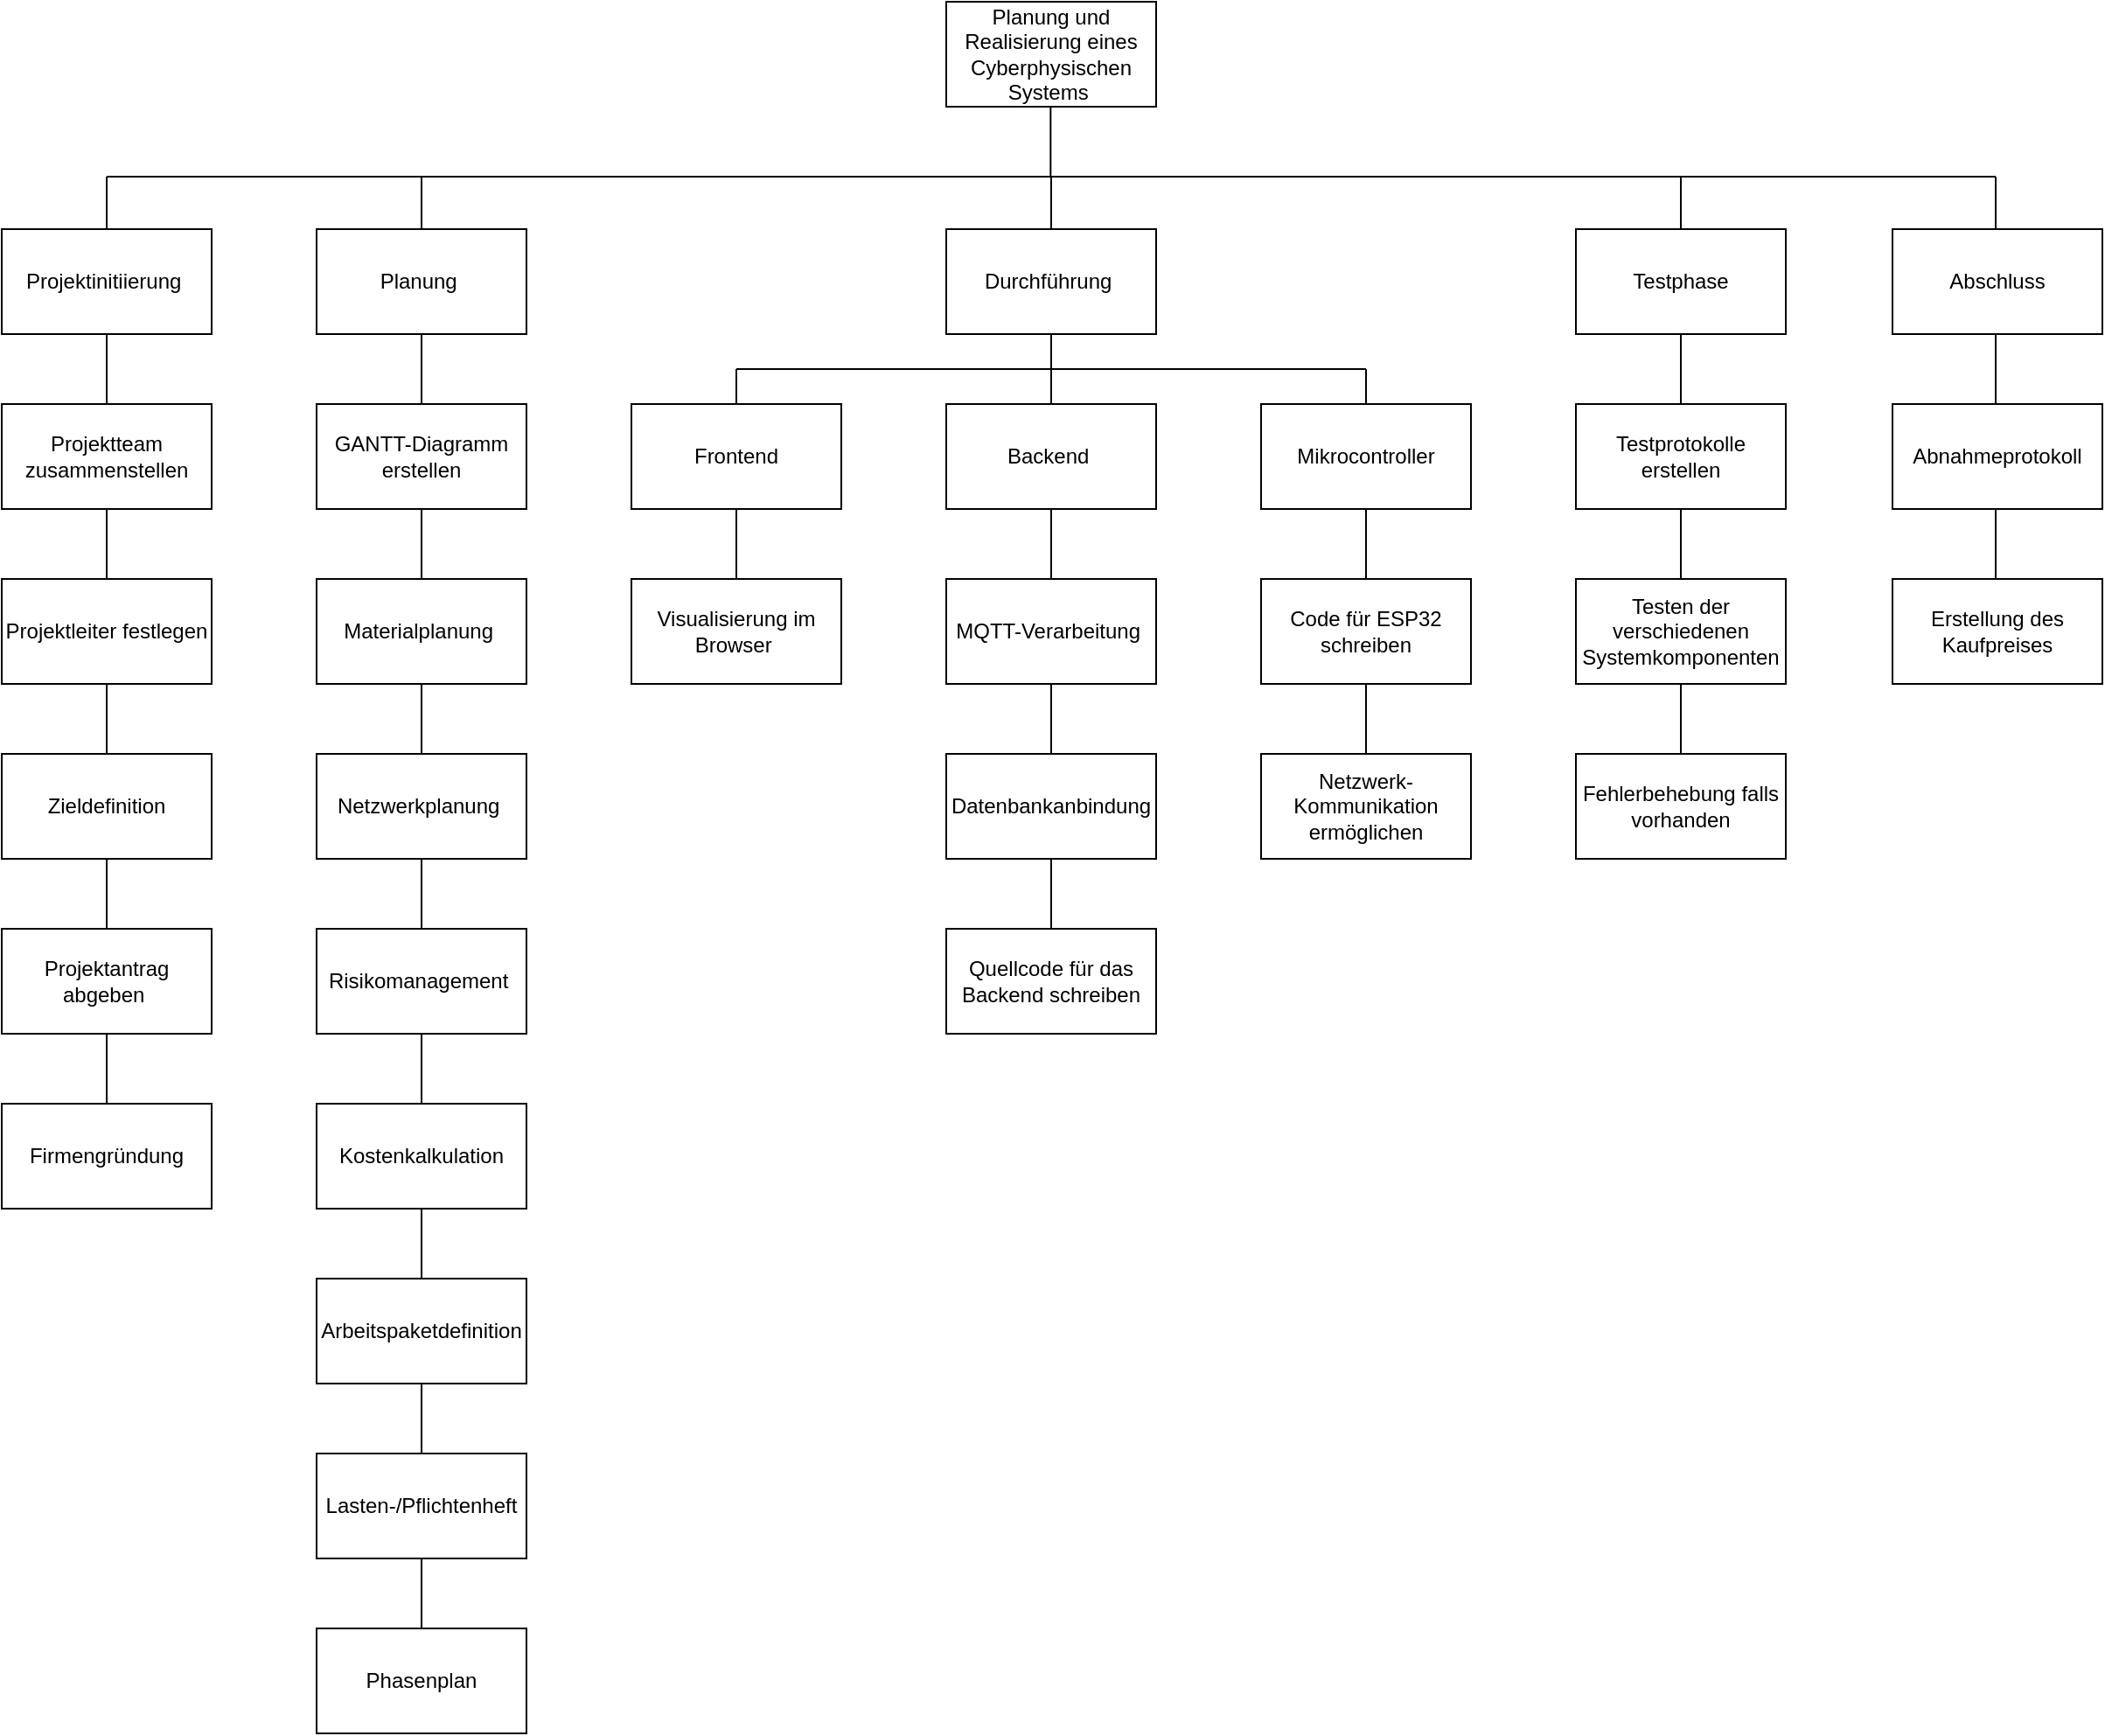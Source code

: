 <mxfile version="26.1.1">
  <diagram name="Seite-1" id="ROjn_5DmjThVChQr5SRJ">
    <mxGraphModel dx="2100" dy="1236" grid="1" gridSize="10" guides="1" tooltips="1" connect="1" arrows="1" fold="1" page="1" pageScale="1" pageWidth="827" pageHeight="1169" math="0" shadow="0">
      <root>
        <mxCell id="0" />
        <mxCell id="1" parent="0" />
        <mxCell id="bhsF4yGB952L7Mf8yBAD-1" value="Planung und Realisierung eines Cyberphysischen Systems&amp;nbsp;" style="rounded=0;whiteSpace=wrap;html=1;" vertex="1" parent="1">
          <mxGeometry x="580" y="30" width="120" height="60" as="geometry" />
        </mxCell>
        <mxCell id="bhsF4yGB952L7Mf8yBAD-2" value="Projektinitiierung&amp;nbsp;" style="rounded=0;whiteSpace=wrap;html=1;" vertex="1" parent="1">
          <mxGeometry x="40" y="160" width="120" height="60" as="geometry" />
        </mxCell>
        <mxCell id="bhsF4yGB952L7Mf8yBAD-3" value="Planung&amp;nbsp;" style="rounded=0;whiteSpace=wrap;html=1;" vertex="1" parent="1">
          <mxGeometry x="220" y="160" width="120" height="60" as="geometry" />
        </mxCell>
        <mxCell id="bhsF4yGB952L7Mf8yBAD-4" value="Durchführung&amp;nbsp;" style="rounded=0;whiteSpace=wrap;html=1;" vertex="1" parent="1">
          <mxGeometry x="580" y="160" width="120" height="60" as="geometry" />
        </mxCell>
        <mxCell id="bhsF4yGB952L7Mf8yBAD-5" value="Testphase" style="rounded=0;whiteSpace=wrap;html=1;" vertex="1" parent="1">
          <mxGeometry x="940" y="160" width="120" height="60" as="geometry" />
        </mxCell>
        <mxCell id="bhsF4yGB952L7Mf8yBAD-6" value="Abschluss" style="rounded=0;whiteSpace=wrap;html=1;" vertex="1" parent="1">
          <mxGeometry x="1121" y="160" width="120" height="60" as="geometry" />
        </mxCell>
        <mxCell id="bhsF4yGB952L7Mf8yBAD-9" value="" style="endArrow=none;html=1;rounded=0;" edge="1" parent="1">
          <mxGeometry width="50" height="50" relative="1" as="geometry">
            <mxPoint x="639.67" y="130" as="sourcePoint" />
            <mxPoint x="639.67" y="90" as="targetPoint" />
          </mxGeometry>
        </mxCell>
        <mxCell id="bhsF4yGB952L7Mf8yBAD-10" value="" style="endArrow=none;html=1;rounded=0;" edge="1" parent="1">
          <mxGeometry width="50" height="50" relative="1" as="geometry">
            <mxPoint x="100" y="130" as="sourcePoint" />
            <mxPoint x="470" y="130" as="targetPoint" />
          </mxGeometry>
        </mxCell>
        <mxCell id="bhsF4yGB952L7Mf8yBAD-11" value="" style="endArrow=none;html=1;rounded=0;" edge="1" parent="1">
          <mxGeometry width="50" height="50" relative="1" as="geometry">
            <mxPoint x="870" y="130" as="sourcePoint" />
            <mxPoint x="470" y="130" as="targetPoint" />
          </mxGeometry>
        </mxCell>
        <mxCell id="bhsF4yGB952L7Mf8yBAD-12" value="" style="endArrow=none;html=1;rounded=0;" edge="1" parent="1">
          <mxGeometry width="50" height="50" relative="1" as="geometry">
            <mxPoint x="100" y="260" as="sourcePoint" />
            <mxPoint x="100" y="220" as="targetPoint" />
          </mxGeometry>
        </mxCell>
        <mxCell id="bhsF4yGB952L7Mf8yBAD-13" value="Projektteam zusammenstellen" style="rounded=0;whiteSpace=wrap;html=1;" vertex="1" parent="1">
          <mxGeometry x="40" y="260" width="120" height="60" as="geometry" />
        </mxCell>
        <mxCell id="bhsF4yGB952L7Mf8yBAD-14" value="" style="endArrow=none;html=1;rounded=0;" edge="1" parent="1">
          <mxGeometry width="50" height="50" relative="1" as="geometry">
            <mxPoint x="100" y="360" as="sourcePoint" />
            <mxPoint x="100" y="320" as="targetPoint" />
          </mxGeometry>
        </mxCell>
        <mxCell id="bhsF4yGB952L7Mf8yBAD-15" value="Projektleiter festlegen" style="rounded=0;whiteSpace=wrap;html=1;" vertex="1" parent="1">
          <mxGeometry x="40" y="360" width="120" height="60" as="geometry" />
        </mxCell>
        <mxCell id="bhsF4yGB952L7Mf8yBAD-16" value="" style="endArrow=none;html=1;rounded=0;" edge="1" parent="1">
          <mxGeometry width="50" height="50" relative="1" as="geometry">
            <mxPoint x="100" y="460" as="sourcePoint" />
            <mxPoint x="100" y="420" as="targetPoint" />
          </mxGeometry>
        </mxCell>
        <mxCell id="bhsF4yGB952L7Mf8yBAD-17" value="Zieldefinition" style="rounded=0;whiteSpace=wrap;html=1;" vertex="1" parent="1">
          <mxGeometry x="40" y="460" width="120" height="60" as="geometry" />
        </mxCell>
        <mxCell id="bhsF4yGB952L7Mf8yBAD-18" value="" style="endArrow=none;html=1;rounded=0;" edge="1" parent="1">
          <mxGeometry width="50" height="50" relative="1" as="geometry">
            <mxPoint x="100" y="560" as="sourcePoint" />
            <mxPoint x="100" y="520" as="targetPoint" />
          </mxGeometry>
        </mxCell>
        <mxCell id="bhsF4yGB952L7Mf8yBAD-19" value="Projektantrag abgeben&amp;nbsp;" style="rounded=0;whiteSpace=wrap;html=1;" vertex="1" parent="1">
          <mxGeometry x="40" y="560" width="120" height="60" as="geometry" />
        </mxCell>
        <mxCell id="bhsF4yGB952L7Mf8yBAD-20" value="" style="endArrow=none;html=1;rounded=0;" edge="1" parent="1">
          <mxGeometry width="50" height="50" relative="1" as="geometry">
            <mxPoint x="100" y="660" as="sourcePoint" />
            <mxPoint x="100" y="620" as="targetPoint" />
          </mxGeometry>
        </mxCell>
        <mxCell id="bhsF4yGB952L7Mf8yBAD-21" value="Firmengründung" style="rounded=0;whiteSpace=wrap;html=1;" vertex="1" parent="1">
          <mxGeometry x="40" y="660" width="120" height="60" as="geometry" />
        </mxCell>
        <mxCell id="bhsF4yGB952L7Mf8yBAD-23" value="GANTT-Diagramm erstellen" style="rounded=0;whiteSpace=wrap;html=1;" vertex="1" parent="1">
          <mxGeometry x="220" y="260" width="120" height="60" as="geometry" />
        </mxCell>
        <mxCell id="bhsF4yGB952L7Mf8yBAD-24" value="" style="endArrow=none;html=1;rounded=0;" edge="1" parent="1">
          <mxGeometry width="50" height="50" relative="1" as="geometry">
            <mxPoint x="280" y="260" as="sourcePoint" />
            <mxPoint x="280" y="220" as="targetPoint" />
          </mxGeometry>
        </mxCell>
        <mxCell id="bhsF4yGB952L7Mf8yBAD-25" value="" style="endArrow=none;html=1;rounded=0;" edge="1" parent="1">
          <mxGeometry width="50" height="50" relative="1" as="geometry">
            <mxPoint x="280" y="360" as="sourcePoint" />
            <mxPoint x="280" y="320" as="targetPoint" />
          </mxGeometry>
        </mxCell>
        <mxCell id="bhsF4yGB952L7Mf8yBAD-26" value="Materialplanung&amp;nbsp;" style="rounded=0;whiteSpace=wrap;html=1;" vertex="1" parent="1">
          <mxGeometry x="220" y="360" width="120" height="60" as="geometry" />
        </mxCell>
        <mxCell id="bhsF4yGB952L7Mf8yBAD-27" value="" style="endArrow=none;html=1;rounded=0;" edge="1" parent="1">
          <mxGeometry width="50" height="50" relative="1" as="geometry">
            <mxPoint x="280" y="460" as="sourcePoint" />
            <mxPoint x="280" y="420" as="targetPoint" />
          </mxGeometry>
        </mxCell>
        <mxCell id="bhsF4yGB952L7Mf8yBAD-28" value="Netzwerkplanung&amp;nbsp;" style="rounded=0;whiteSpace=wrap;html=1;" vertex="1" parent="1">
          <mxGeometry x="220" y="460" width="120" height="60" as="geometry" />
        </mxCell>
        <mxCell id="bhsF4yGB952L7Mf8yBAD-29" value="" style="endArrow=none;html=1;rounded=0;" edge="1" parent="1">
          <mxGeometry width="50" height="50" relative="1" as="geometry">
            <mxPoint x="280" y="560" as="sourcePoint" />
            <mxPoint x="280" y="520" as="targetPoint" />
          </mxGeometry>
        </mxCell>
        <mxCell id="bhsF4yGB952L7Mf8yBAD-30" value="Risikomanagement&amp;nbsp;" style="rounded=0;whiteSpace=wrap;html=1;" vertex="1" parent="1">
          <mxGeometry x="220" y="560" width="120" height="60" as="geometry" />
        </mxCell>
        <mxCell id="bhsF4yGB952L7Mf8yBAD-31" value="" style="endArrow=none;html=1;rounded=0;" edge="1" parent="1">
          <mxGeometry width="50" height="50" relative="1" as="geometry">
            <mxPoint x="280" y="660" as="sourcePoint" />
            <mxPoint x="280" y="620" as="targetPoint" />
          </mxGeometry>
        </mxCell>
        <mxCell id="bhsF4yGB952L7Mf8yBAD-32" value="Kostenkalkulation" style="rounded=0;whiteSpace=wrap;html=1;" vertex="1" parent="1">
          <mxGeometry x="220" y="660" width="120" height="60" as="geometry" />
        </mxCell>
        <mxCell id="bhsF4yGB952L7Mf8yBAD-33" value="" style="endArrow=none;html=1;rounded=0;" edge="1" parent="1">
          <mxGeometry width="50" height="50" relative="1" as="geometry">
            <mxPoint x="280" y="760" as="sourcePoint" />
            <mxPoint x="280" y="720" as="targetPoint" />
          </mxGeometry>
        </mxCell>
        <mxCell id="bhsF4yGB952L7Mf8yBAD-34" value="Arbeitspaketdefinition" style="rounded=0;whiteSpace=wrap;html=1;" vertex="1" parent="1">
          <mxGeometry x="220" y="760" width="120" height="60" as="geometry" />
        </mxCell>
        <mxCell id="bhsF4yGB952L7Mf8yBAD-35" value="Frontend" style="rounded=0;whiteSpace=wrap;html=1;" vertex="1" parent="1">
          <mxGeometry x="400" y="260" width="120" height="60" as="geometry" />
        </mxCell>
        <mxCell id="bhsF4yGB952L7Mf8yBAD-36" value="Backend&amp;nbsp;" style="rounded=0;whiteSpace=wrap;html=1;" vertex="1" parent="1">
          <mxGeometry x="580" y="260" width="120" height="60" as="geometry" />
        </mxCell>
        <mxCell id="bhsF4yGB952L7Mf8yBAD-37" value="Mikrocontroller" style="rounded=0;whiteSpace=wrap;html=1;" vertex="1" parent="1">
          <mxGeometry x="760" y="260" width="120" height="60" as="geometry" />
        </mxCell>
        <mxCell id="bhsF4yGB952L7Mf8yBAD-38" value="" style="endArrow=none;html=1;rounded=0;" edge="1" parent="1">
          <mxGeometry width="50" height="50" relative="1" as="geometry">
            <mxPoint x="640" y="360" as="sourcePoint" />
            <mxPoint x="640" y="320" as="targetPoint" />
          </mxGeometry>
        </mxCell>
        <mxCell id="bhsF4yGB952L7Mf8yBAD-39" value="MQTT-Verarbeitung&amp;nbsp;" style="rounded=0;whiteSpace=wrap;html=1;" vertex="1" parent="1">
          <mxGeometry x="580" y="360" width="120" height="60" as="geometry" />
        </mxCell>
        <mxCell id="bhsF4yGB952L7Mf8yBAD-40" value="" style="endArrow=none;html=1;rounded=0;" edge="1" parent="1">
          <mxGeometry width="50" height="50" relative="1" as="geometry">
            <mxPoint x="640" y="460" as="sourcePoint" />
            <mxPoint x="640" y="420" as="targetPoint" />
          </mxGeometry>
        </mxCell>
        <mxCell id="bhsF4yGB952L7Mf8yBAD-41" value="Datenbankanbindung" style="rounded=0;whiteSpace=wrap;html=1;" vertex="1" parent="1">
          <mxGeometry x="580" y="460" width="120" height="60" as="geometry" />
        </mxCell>
        <mxCell id="bhsF4yGB952L7Mf8yBAD-42" value="" style="endArrow=none;html=1;rounded=0;" edge="1" parent="1">
          <mxGeometry width="50" height="50" relative="1" as="geometry">
            <mxPoint x="640" y="560" as="sourcePoint" />
            <mxPoint x="640" y="520" as="targetPoint" />
          </mxGeometry>
        </mxCell>
        <mxCell id="bhsF4yGB952L7Mf8yBAD-43" value="Quellcode für das Backend schreiben" style="rounded=0;whiteSpace=wrap;html=1;" vertex="1" parent="1">
          <mxGeometry x="580" y="560" width="120" height="60" as="geometry" />
        </mxCell>
        <mxCell id="bhsF4yGB952L7Mf8yBAD-44" value="" style="endArrow=none;html=1;rounded=0;" edge="1" parent="1">
          <mxGeometry width="50" height="50" relative="1" as="geometry">
            <mxPoint x="460" y="360" as="sourcePoint" />
            <mxPoint x="460" y="320" as="targetPoint" />
          </mxGeometry>
        </mxCell>
        <mxCell id="bhsF4yGB952L7Mf8yBAD-45" value="Visualisierung im Browser&amp;nbsp;" style="rounded=0;whiteSpace=wrap;html=1;" vertex="1" parent="1">
          <mxGeometry x="400" y="360" width="120" height="60" as="geometry" />
        </mxCell>
        <mxCell id="bhsF4yGB952L7Mf8yBAD-46" value="" style="endArrow=none;html=1;rounded=0;" edge="1" parent="1">
          <mxGeometry width="50" height="50" relative="1" as="geometry">
            <mxPoint x="820" y="360" as="sourcePoint" />
            <mxPoint x="820" y="320" as="targetPoint" />
          </mxGeometry>
        </mxCell>
        <mxCell id="bhsF4yGB952L7Mf8yBAD-47" value="Code für ESP32 schreiben" style="rounded=0;whiteSpace=wrap;html=1;" vertex="1" parent="1">
          <mxGeometry x="760" y="360" width="120" height="60" as="geometry" />
        </mxCell>
        <mxCell id="bhsF4yGB952L7Mf8yBAD-48" value="" style="endArrow=none;html=1;rounded=0;" edge="1" parent="1">
          <mxGeometry width="50" height="50" relative="1" as="geometry">
            <mxPoint x="820" y="460" as="sourcePoint" />
            <mxPoint x="820" y="420" as="targetPoint" />
          </mxGeometry>
        </mxCell>
        <mxCell id="bhsF4yGB952L7Mf8yBAD-49" value="Netzwerk-&lt;div&gt;Kommunikation ermöglichen&lt;/div&gt;" style="rounded=0;whiteSpace=wrap;html=1;" vertex="1" parent="1">
          <mxGeometry x="760" y="460" width="120" height="60" as="geometry" />
        </mxCell>
        <mxCell id="bhsF4yGB952L7Mf8yBAD-50" value="" style="endArrow=none;html=1;rounded=0;" edge="1" parent="1">
          <mxGeometry width="50" height="50" relative="1" as="geometry">
            <mxPoint x="640" y="240" as="sourcePoint" />
            <mxPoint x="640" y="220" as="targetPoint" />
          </mxGeometry>
        </mxCell>
        <mxCell id="bhsF4yGB952L7Mf8yBAD-51" value="" style="endArrow=none;html=1;rounded=0;" edge="1" parent="1">
          <mxGeometry width="50" height="50" relative="1" as="geometry">
            <mxPoint x="460" y="240" as="sourcePoint" />
            <mxPoint x="640" y="240" as="targetPoint" />
          </mxGeometry>
        </mxCell>
        <mxCell id="bhsF4yGB952L7Mf8yBAD-52" value="" style="endArrow=none;html=1;rounded=0;" edge="1" parent="1">
          <mxGeometry width="50" height="50" relative="1" as="geometry">
            <mxPoint x="820" y="240" as="sourcePoint" />
            <mxPoint x="640" y="240" as="targetPoint" />
          </mxGeometry>
        </mxCell>
        <mxCell id="bhsF4yGB952L7Mf8yBAD-53" value="" style="endArrow=none;html=1;rounded=0;exitX=0.5;exitY=0;exitDx=0;exitDy=0;" edge="1" parent="1" source="bhsF4yGB952L7Mf8yBAD-35">
          <mxGeometry width="50" height="50" relative="1" as="geometry">
            <mxPoint x="410" y="290" as="sourcePoint" />
            <mxPoint x="460" y="240" as="targetPoint" />
          </mxGeometry>
        </mxCell>
        <mxCell id="bhsF4yGB952L7Mf8yBAD-54" value="" style="endArrow=none;html=1;rounded=0;exitX=0.5;exitY=0;exitDx=0;exitDy=0;" edge="1" parent="1" source="bhsF4yGB952L7Mf8yBAD-36">
          <mxGeometry width="50" height="50" relative="1" as="geometry">
            <mxPoint x="590" y="290" as="sourcePoint" />
            <mxPoint x="640" y="240" as="targetPoint" />
          </mxGeometry>
        </mxCell>
        <mxCell id="bhsF4yGB952L7Mf8yBAD-55" value="" style="endArrow=none;html=1;rounded=0;" edge="1" parent="1" source="bhsF4yGB952L7Mf8yBAD-37">
          <mxGeometry width="50" height="50" relative="1" as="geometry">
            <mxPoint x="770" y="290" as="sourcePoint" />
            <mxPoint x="820" y="240" as="targetPoint" />
          </mxGeometry>
        </mxCell>
        <mxCell id="bhsF4yGB952L7Mf8yBAD-56" value="" style="endArrow=none;html=1;rounded=0;exitX=0.5;exitY=0;exitDx=0;exitDy=0;" edge="1" parent="1" source="bhsF4yGB952L7Mf8yBAD-4">
          <mxGeometry width="50" height="50" relative="1" as="geometry">
            <mxPoint x="590" y="180" as="sourcePoint" />
            <mxPoint x="640" y="130" as="targetPoint" />
          </mxGeometry>
        </mxCell>
        <mxCell id="bhsF4yGB952L7Mf8yBAD-57" value="" style="endArrow=none;html=1;rounded=0;exitX=0.5;exitY=0;exitDx=0;exitDy=0;" edge="1" parent="1" source="bhsF4yGB952L7Mf8yBAD-3">
          <mxGeometry width="50" height="50" relative="1" as="geometry">
            <mxPoint x="230" y="180" as="sourcePoint" />
            <mxPoint x="280" y="130" as="targetPoint" />
          </mxGeometry>
        </mxCell>
        <mxCell id="bhsF4yGB952L7Mf8yBAD-58" value="" style="endArrow=none;html=1;rounded=0;exitX=0.5;exitY=0;exitDx=0;exitDy=0;" edge="1" parent="1" source="bhsF4yGB952L7Mf8yBAD-2">
          <mxGeometry width="50" height="50" relative="1" as="geometry">
            <mxPoint x="50" y="180" as="sourcePoint" />
            <mxPoint x="100" y="130" as="targetPoint" />
          </mxGeometry>
        </mxCell>
        <mxCell id="bhsF4yGB952L7Mf8yBAD-59" value="" style="endArrow=none;html=1;rounded=0;" edge="1" parent="1">
          <mxGeometry width="50" height="50" relative="1" as="geometry">
            <mxPoint x="1180" y="160" as="sourcePoint" />
            <mxPoint x="1180" y="130" as="targetPoint" />
          </mxGeometry>
        </mxCell>
        <mxCell id="bhsF4yGB952L7Mf8yBAD-60" value="" style="endArrow=none;html=1;rounded=0;" edge="1" parent="1">
          <mxGeometry width="50" height="50" relative="1" as="geometry">
            <mxPoint x="1180" y="130" as="sourcePoint" />
            <mxPoint x="870" y="130" as="targetPoint" />
          </mxGeometry>
        </mxCell>
        <mxCell id="bhsF4yGB952L7Mf8yBAD-61" value="" style="endArrow=none;html=1;rounded=0;exitX=0.5;exitY=0;exitDx=0;exitDy=0;" edge="1" parent="1" source="bhsF4yGB952L7Mf8yBAD-5">
          <mxGeometry width="50" height="50" relative="1" as="geometry">
            <mxPoint x="950" y="180" as="sourcePoint" />
            <mxPoint x="1000" y="130" as="targetPoint" />
          </mxGeometry>
        </mxCell>
        <mxCell id="bhsF4yGB952L7Mf8yBAD-62" value="" style="endArrow=none;html=1;rounded=0;" edge="1" parent="1">
          <mxGeometry width="50" height="50" relative="1" as="geometry">
            <mxPoint x="280" y="860" as="sourcePoint" />
            <mxPoint x="280" y="820" as="targetPoint" />
          </mxGeometry>
        </mxCell>
        <mxCell id="bhsF4yGB952L7Mf8yBAD-63" value="Lasten-/Pflichtenheft" style="rounded=0;whiteSpace=wrap;html=1;" vertex="1" parent="1">
          <mxGeometry x="220" y="860" width="120" height="60" as="geometry" />
        </mxCell>
        <mxCell id="bhsF4yGB952L7Mf8yBAD-64" value="" style="endArrow=none;html=1;rounded=0;" edge="1" parent="1">
          <mxGeometry width="50" height="50" relative="1" as="geometry">
            <mxPoint x="280" y="960" as="sourcePoint" />
            <mxPoint x="280" y="920" as="targetPoint" />
          </mxGeometry>
        </mxCell>
        <mxCell id="bhsF4yGB952L7Mf8yBAD-65" value="Phasenplan" style="rounded=0;whiteSpace=wrap;html=1;" vertex="1" parent="1">
          <mxGeometry x="220" y="960" width="120" height="60" as="geometry" />
        </mxCell>
        <mxCell id="bhsF4yGB952L7Mf8yBAD-66" value="" style="endArrow=none;html=1;rounded=0;" edge="1" parent="1">
          <mxGeometry width="50" height="50" relative="1" as="geometry">
            <mxPoint x="1000" y="260" as="sourcePoint" />
            <mxPoint x="1000" y="220" as="targetPoint" />
          </mxGeometry>
        </mxCell>
        <mxCell id="bhsF4yGB952L7Mf8yBAD-67" value="Testprotokolle erstellen" style="rounded=0;whiteSpace=wrap;html=1;" vertex="1" parent="1">
          <mxGeometry x="940" y="260" width="120" height="60" as="geometry" />
        </mxCell>
        <mxCell id="bhsF4yGB952L7Mf8yBAD-68" value="" style="endArrow=none;html=1;rounded=0;" edge="1" parent="1">
          <mxGeometry width="50" height="50" relative="1" as="geometry">
            <mxPoint x="1000" y="360" as="sourcePoint" />
            <mxPoint x="1000" y="320" as="targetPoint" />
          </mxGeometry>
        </mxCell>
        <mxCell id="bhsF4yGB952L7Mf8yBAD-69" value="Testen der verschiedenen Systemkomponenten" style="rounded=0;whiteSpace=wrap;html=1;" vertex="1" parent="1">
          <mxGeometry x="940" y="360" width="120" height="60" as="geometry" />
        </mxCell>
        <mxCell id="bhsF4yGB952L7Mf8yBAD-70" value="" style="endArrow=none;html=1;rounded=0;" edge="1" parent="1">
          <mxGeometry width="50" height="50" relative="1" as="geometry">
            <mxPoint x="1180" y="260" as="sourcePoint" />
            <mxPoint x="1180" y="220" as="targetPoint" />
          </mxGeometry>
        </mxCell>
        <mxCell id="bhsF4yGB952L7Mf8yBAD-71" value="Abnahmeprotokoll" style="rounded=0;whiteSpace=wrap;html=1;" vertex="1" parent="1">
          <mxGeometry x="1121" y="260" width="120" height="60" as="geometry" />
        </mxCell>
        <mxCell id="bhsF4yGB952L7Mf8yBAD-72" value="" style="endArrow=none;html=1;rounded=0;" edge="1" parent="1">
          <mxGeometry width="50" height="50" relative="1" as="geometry">
            <mxPoint x="1180" y="360" as="sourcePoint" />
            <mxPoint x="1180" y="320" as="targetPoint" />
          </mxGeometry>
        </mxCell>
        <mxCell id="bhsF4yGB952L7Mf8yBAD-73" value="Erstellung des Kaufpreises" style="rounded=0;whiteSpace=wrap;html=1;" vertex="1" parent="1">
          <mxGeometry x="1121" y="360" width="120" height="60" as="geometry" />
        </mxCell>
        <mxCell id="bhsF4yGB952L7Mf8yBAD-74" value="" style="endArrow=none;html=1;rounded=0;" edge="1" parent="1">
          <mxGeometry width="50" height="50" relative="1" as="geometry">
            <mxPoint x="1000" y="460" as="sourcePoint" />
            <mxPoint x="1000" y="420" as="targetPoint" />
          </mxGeometry>
        </mxCell>
        <mxCell id="bhsF4yGB952L7Mf8yBAD-75" value="Fehlerbehebung falls vorhanden" style="rounded=0;whiteSpace=wrap;html=1;" vertex="1" parent="1">
          <mxGeometry x="940" y="460" width="120" height="60" as="geometry" />
        </mxCell>
      </root>
    </mxGraphModel>
  </diagram>
</mxfile>

